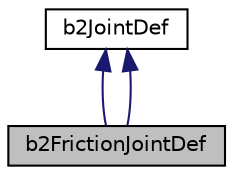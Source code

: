 digraph "b2FrictionJointDef"
{
 // LATEX_PDF_SIZE
  edge [fontname="Helvetica",fontsize="10",labelfontname="Helvetica",labelfontsize="10"];
  node [fontname="Helvetica",fontsize="10",shape=record];
  Node1 [label="b2FrictionJointDef",height=0.2,width=0.4,color="black", fillcolor="grey75", style="filled", fontcolor="black",tooltip="Friction joint definition."];
  Node2 -> Node1 [dir="back",color="midnightblue",fontsize="10",style="solid",fontname="Helvetica"];
  Node2 [label="b2JointDef",height=0.2,width=0.4,color="black", fillcolor="white", style="filled",URL="$structb2JointDef.html",tooltip="Joint definitions are used to construct joints."];
  Node2 -> Node1 [dir="back",color="midnightblue",fontsize="10",style="solid",fontname="Helvetica"];
}
